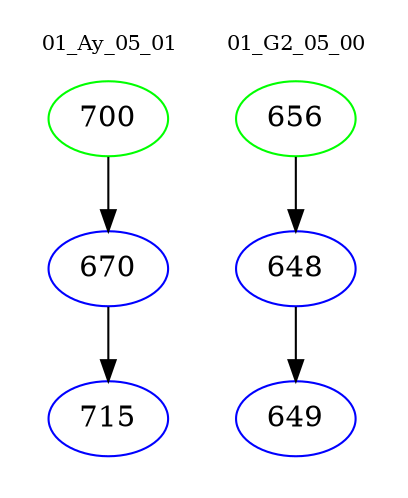 digraph{
subgraph cluster_0 {
color = white
label = "01_Ay_05_01";
fontsize=10;
T0_700 [label="700", color="green"]
T0_700 -> T0_670 [color="black"]
T0_670 [label="670", color="blue"]
T0_670 -> T0_715 [color="black"]
T0_715 [label="715", color="blue"]
}
subgraph cluster_1 {
color = white
label = "01_G2_05_00";
fontsize=10;
T1_656 [label="656", color="green"]
T1_656 -> T1_648 [color="black"]
T1_648 [label="648", color="blue"]
T1_648 -> T1_649 [color="black"]
T1_649 [label="649", color="blue"]
}
}
